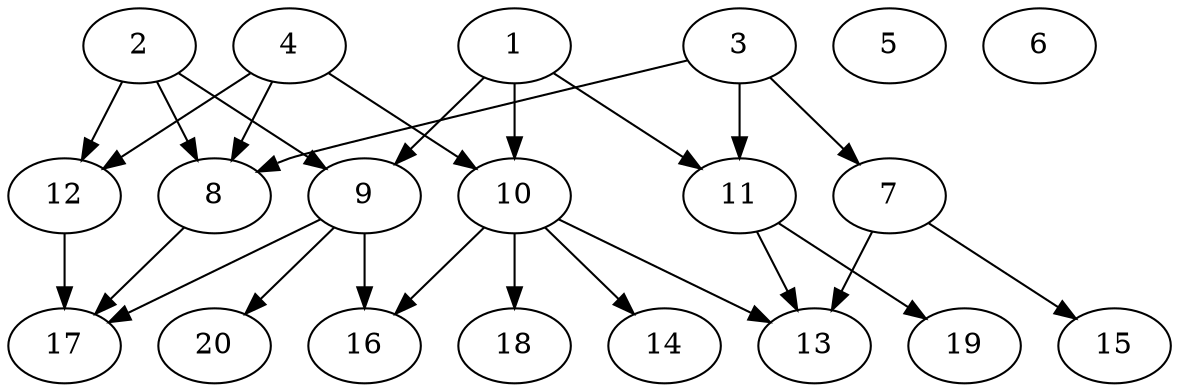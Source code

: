 // DAG automatically generated by daggen at Wed Jul 24 21:27:05 2019
// ./daggen --dot -n 20 --ccr 0.4 --fat 0.7 --regular 0.5 --density 0.5 --mindata 5242880 --maxdata 52428800 
digraph G {
  1 [size="48547840", alpha="0.03", expect_size="19419136"] 
  1 -> 9 [size ="19419136"]
  1 -> 10 [size ="19419136"]
  1 -> 11 [size ="19419136"]
  2 [size="113638400", alpha="0.02", expect_size="45455360"] 
  2 -> 8 [size ="45455360"]
  2 -> 9 [size ="45455360"]
  2 -> 12 [size ="45455360"]
  3 [size="62164480", alpha="0.11", expect_size="24865792"] 
  3 -> 7 [size ="24865792"]
  3 -> 8 [size ="24865792"]
  3 -> 11 [size ="24865792"]
  4 [size="45806080", alpha="0.18", expect_size="18322432"] 
  4 -> 8 [size ="18322432"]
  4 -> 10 [size ="18322432"]
  4 -> 12 [size ="18322432"]
  5 [size="109696000", alpha="0.14", expect_size="43878400"] 
  6 [size="129451520", alpha="0.10", expect_size="51780608"] 
  7 [size="58565120", alpha="0.03", expect_size="23426048"] 
  7 -> 13 [size ="23426048"]
  7 -> 15 [size ="23426048"]
  8 [size="98777600", alpha="0.02", expect_size="39511040"] 
  8 -> 17 [size ="39511040"]
  9 [size="105338880", alpha="0.13", expect_size="42135552"] 
  9 -> 16 [size ="42135552"]
  9 -> 17 [size ="42135552"]
  9 -> 20 [size ="42135552"]
  10 [size="125854720", alpha="0.18", expect_size="50341888"] 
  10 -> 13 [size ="50341888"]
  10 -> 14 [size ="50341888"]
  10 -> 16 [size ="50341888"]
  10 -> 18 [size ="50341888"]
  11 [size="118635520", alpha="0.19", expect_size="47454208"] 
  11 -> 13 [size ="47454208"]
  11 -> 19 [size ="47454208"]
  12 [size="16240640", alpha="0.07", expect_size="6496256"] 
  12 -> 17 [size ="6496256"]
  13 [size="28180480", alpha="0.10", expect_size="11272192"] 
  14 [size="92011520", alpha="0.19", expect_size="36804608"] 
  15 [size="79641600", alpha="0.14", expect_size="31856640"] 
  16 [size="42273280", alpha="0.12", expect_size="16909312"] 
  17 [size="102699520", alpha="0.19", expect_size="41079808"] 
  18 [size="121139200", alpha="0.03", expect_size="48455680"] 
  19 [size="130862080", alpha="0.09", expect_size="52344832"] 
  20 [size="87825920", alpha="0.01", expect_size="35130368"] 
}
